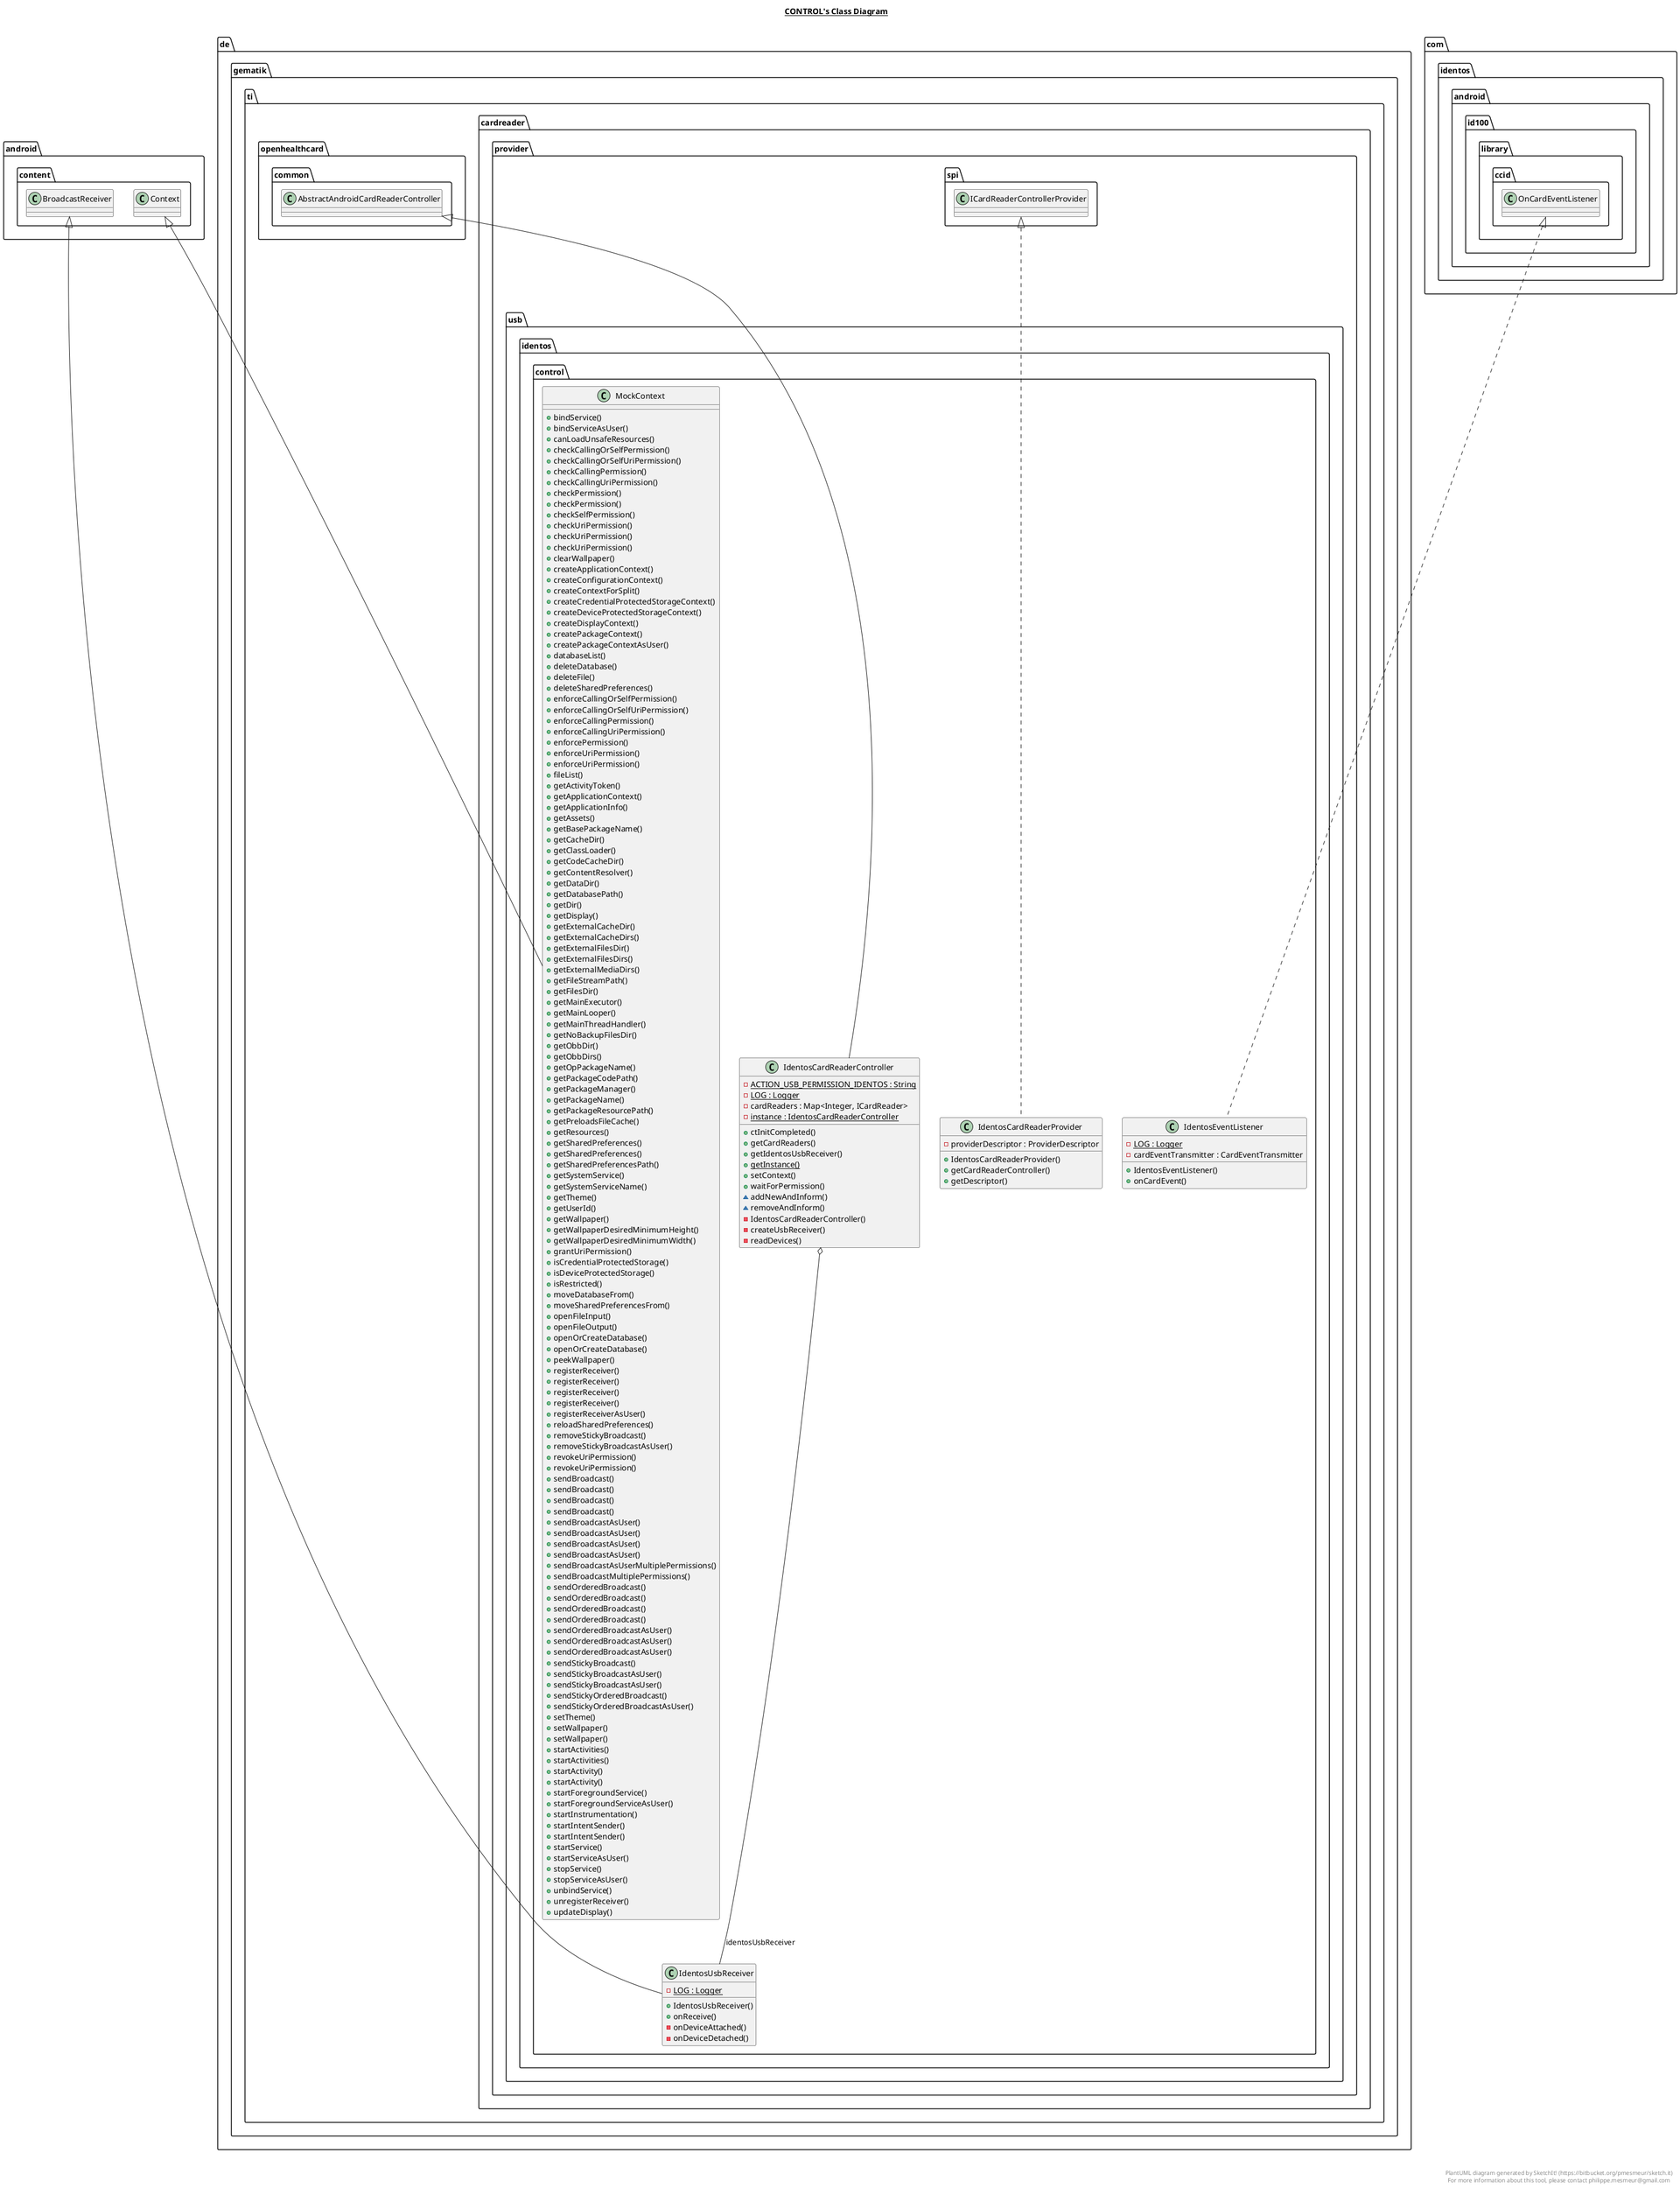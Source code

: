 @startuml

title __CONTROL's Class Diagram__\n

  namespace de.gematik.ti.cardreader.provider.usb.identos {
    namespace control {
      class de.gematik.ti.cardreader.provider.usb.identos.control.IdentosCardReaderController {
          {static} - ACTION_USB_PERMISSION_IDENTOS : String
          {static} - LOG : Logger
          - cardReaders : Map<Integer, ICardReader>
          {static} - instance : IdentosCardReaderController
          + ctInitCompleted()
          + getCardReaders()
          + getIdentosUsbReceiver()
          {static} + getInstance()
          + setContext()
          + waitForPermission()
          ~ addNewAndInform()
          ~ removeAndInform()
          - IdentosCardReaderController()
          - createUsbReceiver()
          - readDevices()
      }
    }
  }
  

  namespace de.gematik.ti.cardreader.provider.usb.identos {
    namespace control {
      class de.gematik.ti.cardreader.provider.usb.identos.control.IdentosCardReaderProvider {
          - providerDescriptor : ProviderDescriptor
          + IdentosCardReaderProvider()
          + getCardReaderController()
          + getDescriptor()
      }
    }
  }
  

  namespace de.gematik.ti.cardreader.provider.usb.identos {
    namespace control {
      class de.gematik.ti.cardreader.provider.usb.identos.control.IdentosEventListener {
          {static} - LOG : Logger
          - cardEventTransmitter : CardEventTransmitter
          + IdentosEventListener()
          + onCardEvent()
      }
    }
  }
  

  namespace de.gematik.ti.cardreader.provider.usb.identos {
    namespace control {
      class de.gematik.ti.cardreader.provider.usb.identos.control.IdentosUsbReceiver {
          {static} - LOG : Logger
          + IdentosUsbReceiver()
          + onReceive()
          - onDeviceAttached()
          - onDeviceDetached()
      }
    }
  }
  

  namespace de.gematik.ti.cardreader.provider.usb.identos {
    namespace control {
      class de.gematik.ti.cardreader.provider.usb.identos.control.MockContext {
          + bindService()
          + bindServiceAsUser()
          + canLoadUnsafeResources()
          + checkCallingOrSelfPermission()
          + checkCallingOrSelfUriPermission()
          + checkCallingPermission()
          + checkCallingUriPermission()
          + checkPermission()
          + checkPermission()
          + checkSelfPermission()
          + checkUriPermission()
          + checkUriPermission()
          + checkUriPermission()
          + clearWallpaper()
          + createApplicationContext()
          + createConfigurationContext()
          + createContextForSplit()
          + createCredentialProtectedStorageContext()
          + createDeviceProtectedStorageContext()
          + createDisplayContext()
          + createPackageContext()
          + createPackageContextAsUser()
          + databaseList()
          + deleteDatabase()
          + deleteFile()
          + deleteSharedPreferences()
          + enforceCallingOrSelfPermission()
          + enforceCallingOrSelfUriPermission()
          + enforceCallingPermission()
          + enforceCallingUriPermission()
          + enforcePermission()
          + enforceUriPermission()
          + enforceUriPermission()
          + fileList()
          + getActivityToken()
          + getApplicationContext()
          + getApplicationInfo()
          + getAssets()
          + getBasePackageName()
          + getCacheDir()
          + getClassLoader()
          + getCodeCacheDir()
          + getContentResolver()
          + getDataDir()
          + getDatabasePath()
          + getDir()
          + getDisplay()
          + getExternalCacheDir()
          + getExternalCacheDirs()
          + getExternalFilesDir()
          + getExternalFilesDirs()
          + getExternalMediaDirs()
          + getFileStreamPath()
          + getFilesDir()
          + getMainExecutor()
          + getMainLooper()
          + getMainThreadHandler()
          + getNoBackupFilesDir()
          + getObbDir()
          + getObbDirs()
          + getOpPackageName()
          + getPackageCodePath()
          + getPackageManager()
          + getPackageName()
          + getPackageResourcePath()
          + getPreloadsFileCache()
          + getResources()
          + getSharedPreferences()
          + getSharedPreferences()
          + getSharedPreferencesPath()
          + getSystemService()
          + getSystemServiceName()
          + getTheme()
          + getUserId()
          + getWallpaper()
          + getWallpaperDesiredMinimumHeight()
          + getWallpaperDesiredMinimumWidth()
          + grantUriPermission()
          + isCredentialProtectedStorage()
          + isDeviceProtectedStorage()
          + isRestricted()
          + moveDatabaseFrom()
          + moveSharedPreferencesFrom()
          + openFileInput()
          + openFileOutput()
          + openOrCreateDatabase()
          + openOrCreateDatabase()
          + peekWallpaper()
          + registerReceiver()
          + registerReceiver()
          + registerReceiver()
          + registerReceiver()
          + registerReceiverAsUser()
          + reloadSharedPreferences()
          + removeStickyBroadcast()
          + removeStickyBroadcastAsUser()
          + revokeUriPermission()
          + revokeUriPermission()
          + sendBroadcast()
          + sendBroadcast()
          + sendBroadcast()
          + sendBroadcast()
          + sendBroadcastAsUser()
          + sendBroadcastAsUser()
          + sendBroadcastAsUser()
          + sendBroadcastAsUser()
          + sendBroadcastAsUserMultiplePermissions()
          + sendBroadcastMultiplePermissions()
          + sendOrderedBroadcast()
          + sendOrderedBroadcast()
          + sendOrderedBroadcast()
          + sendOrderedBroadcast()
          + sendOrderedBroadcastAsUser()
          + sendOrderedBroadcastAsUser()
          + sendOrderedBroadcastAsUser()
          + sendStickyBroadcast()
          + sendStickyBroadcastAsUser()
          + sendStickyBroadcastAsUser()
          + sendStickyOrderedBroadcast()
          + sendStickyOrderedBroadcastAsUser()
          + setTheme()
          + setWallpaper()
          + setWallpaper()
          + startActivities()
          + startActivities()
          + startActivity()
          + startActivity()
          + startForegroundService()
          + startForegroundServiceAsUser()
          + startInstrumentation()
          + startIntentSender()
          + startIntentSender()
          + startService()
          + startServiceAsUser()
          + stopService()
          + stopServiceAsUser()
          + unbindService()
          + unregisterReceiver()
          + updateDisplay()
      }
    }
  }
  

  de.gematik.ti.cardreader.provider.usb.identos.control.IdentosCardReaderController -up-|> de.gematik.ti.openhealthcard.common.AbstractAndroidCardReaderController
  de.gematik.ti.cardreader.provider.usb.identos.control.IdentosCardReaderController o-- de.gematik.ti.cardreader.provider.usb.identos.control.IdentosUsbReceiver : identosUsbReceiver
  de.gematik.ti.cardreader.provider.usb.identos.control.IdentosCardReaderProvider .up.|> de.gematik.ti.cardreader.provider.spi.ICardReaderControllerProvider
  de.gematik.ti.cardreader.provider.usb.identos.control.IdentosEventListener .up.|> com.identos.android.id100.library.ccid.OnCardEventListener
  de.gematik.ti.cardreader.provider.usb.identos.control.IdentosUsbReceiver -up-|> android.content.BroadcastReceiver
  de.gematik.ti.cardreader.provider.usb.identos.control.MockContext -up-|> android.content.Context


right footer


PlantUML diagram generated by SketchIt! (https://bitbucket.org/pmesmeur/sketch.it)
For more information about this tool, please contact philippe.mesmeur@gmail.com
endfooter

@enduml
